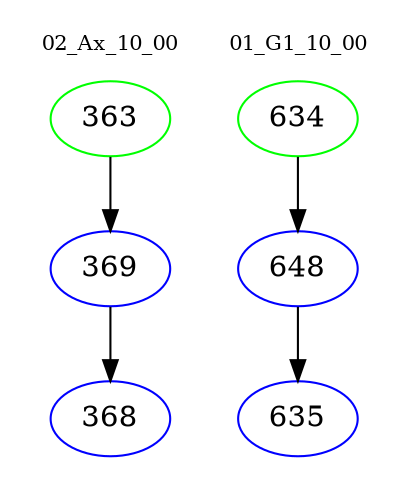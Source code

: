 digraph{
subgraph cluster_0 {
color = white
label = "02_Ax_10_00";
fontsize=10;
T0_363 [label="363", color="green"]
T0_363 -> T0_369 [color="black"]
T0_369 [label="369", color="blue"]
T0_369 -> T0_368 [color="black"]
T0_368 [label="368", color="blue"]
}
subgraph cluster_1 {
color = white
label = "01_G1_10_00";
fontsize=10;
T1_634 [label="634", color="green"]
T1_634 -> T1_648 [color="black"]
T1_648 [label="648", color="blue"]
T1_648 -> T1_635 [color="black"]
T1_635 [label="635", color="blue"]
}
}
